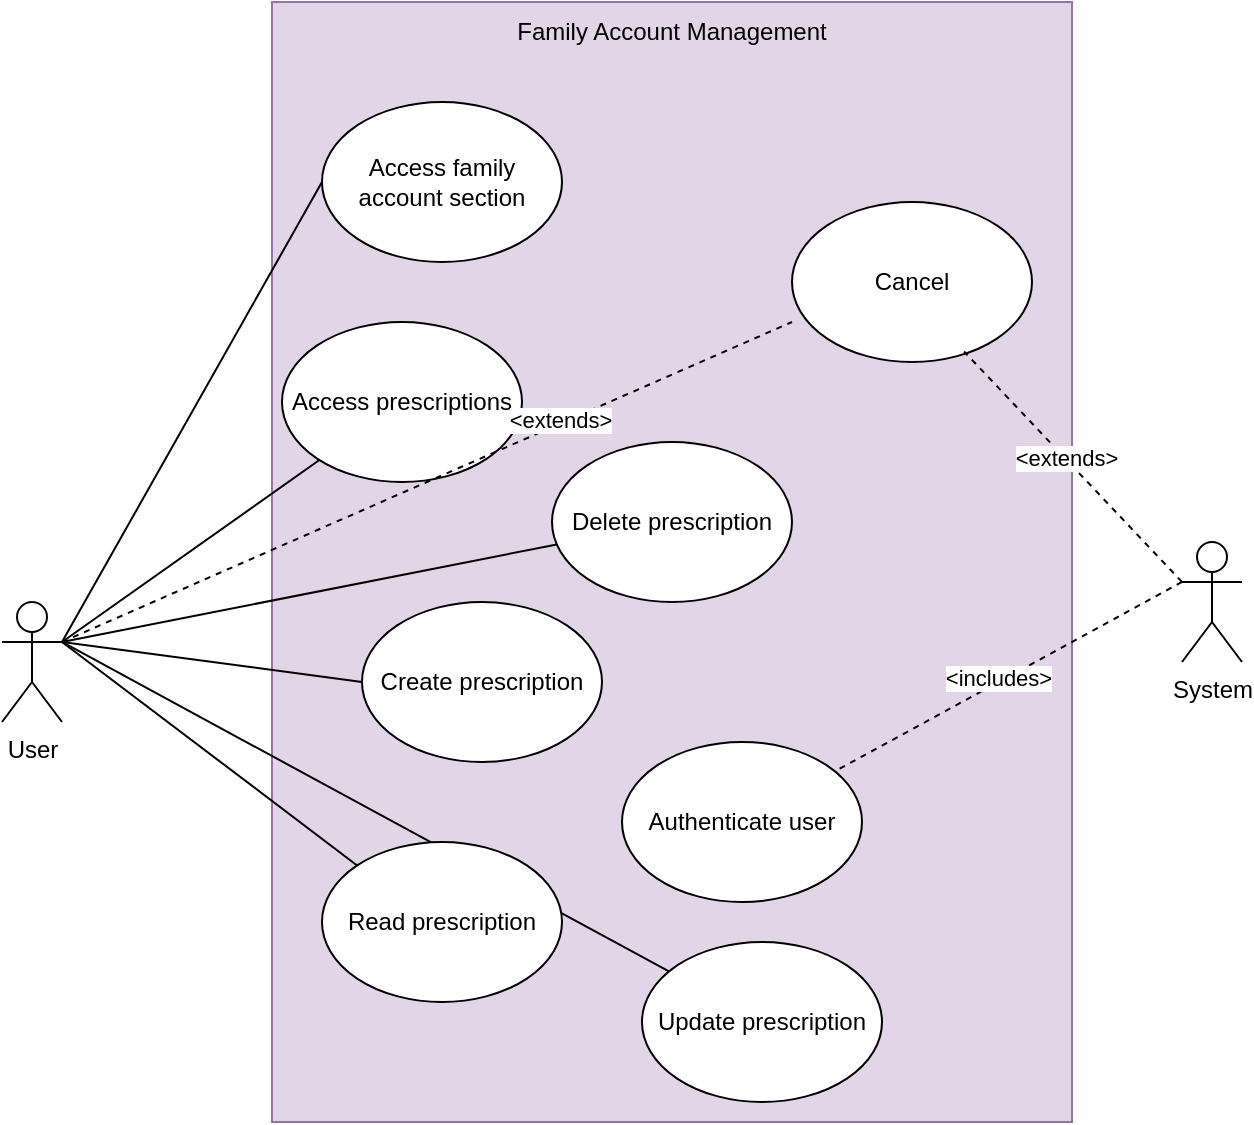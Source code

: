 <mxfile version="24.2.2" type="github">
  <diagram name="Page-1" id="y7QavkMMrFh_6tTms8Qj">
    <mxGraphModel dx="1172" dy="1758" grid="1" gridSize="10" guides="1" tooltips="1" connect="1" arrows="1" fold="1" page="1" pageScale="1" pageWidth="850" pageHeight="1100" math="0" shadow="0">
      <root>
        <mxCell id="0" />
        <mxCell id="1" parent="0" />
        <mxCell id="nrdVm7rt5-RlODySikbZ-26" value="" style="rounded=0;whiteSpace=wrap;html=1;fillColor=#e1d5e7;strokeColor=#9673a6;" vertex="1" parent="1">
          <mxGeometry x="225" y="-40" width="400" height="560" as="geometry" />
        </mxCell>
        <mxCell id="nrdVm7rt5-RlODySikbZ-14" style="rounded=0;orthogonalLoop=1;jettySize=auto;html=1;exitX=1;exitY=0.333;exitDx=0;exitDy=0;exitPerimeter=0;entryX=0;entryY=0.5;entryDx=0;entryDy=0;endArrow=none;endFill=0;" edge="1" parent="1" source="nrdVm7rt5-RlODySikbZ-1" target="nrdVm7rt5-RlODySikbZ-5">
          <mxGeometry relative="1" as="geometry" />
        </mxCell>
        <mxCell id="nrdVm7rt5-RlODySikbZ-15" style="edgeStyle=none;rounded=0;orthogonalLoop=1;jettySize=auto;html=1;exitX=1;exitY=0.333;exitDx=0;exitDy=0;exitPerimeter=0;endArrow=none;endFill=0;" edge="1" parent="1" source="nrdVm7rt5-RlODySikbZ-1" target="nrdVm7rt5-RlODySikbZ-6">
          <mxGeometry relative="1" as="geometry" />
        </mxCell>
        <mxCell id="nrdVm7rt5-RlODySikbZ-16" style="edgeStyle=none;rounded=0;orthogonalLoop=1;jettySize=auto;html=1;exitX=1;exitY=0.333;exitDx=0;exitDy=0;exitPerimeter=0;entryX=0;entryY=0.5;entryDx=0;entryDy=0;endArrow=none;endFill=0;" edge="1" parent="1" source="nrdVm7rt5-RlODySikbZ-1" target="nrdVm7rt5-RlODySikbZ-7">
          <mxGeometry relative="1" as="geometry" />
        </mxCell>
        <mxCell id="nrdVm7rt5-RlODySikbZ-17" style="edgeStyle=none;rounded=0;orthogonalLoop=1;jettySize=auto;html=1;exitX=1;exitY=0.333;exitDx=0;exitDy=0;exitPerimeter=0;entryX=0;entryY=0;entryDx=0;entryDy=0;endArrow=none;endFill=0;" edge="1" parent="1" source="nrdVm7rt5-RlODySikbZ-1" target="nrdVm7rt5-RlODySikbZ-8">
          <mxGeometry relative="1" as="geometry" />
        </mxCell>
        <mxCell id="nrdVm7rt5-RlODySikbZ-18" style="edgeStyle=none;rounded=0;orthogonalLoop=1;jettySize=auto;html=1;exitX=1;exitY=0.333;exitDx=0;exitDy=0;exitPerimeter=0;endArrow=none;endFill=0;" edge="1" parent="1" source="nrdVm7rt5-RlODySikbZ-1" target="nrdVm7rt5-RlODySikbZ-12">
          <mxGeometry relative="1" as="geometry" />
        </mxCell>
        <mxCell id="nrdVm7rt5-RlODySikbZ-19" style="edgeStyle=none;rounded=0;orthogonalLoop=1;jettySize=auto;html=1;exitX=1;exitY=0.333;exitDx=0;exitDy=0;exitPerimeter=0;endArrow=none;endFill=0;" edge="1" parent="1" source="nrdVm7rt5-RlODySikbZ-1" target="nrdVm7rt5-RlODySikbZ-13">
          <mxGeometry relative="1" as="geometry" />
        </mxCell>
        <mxCell id="nrdVm7rt5-RlODySikbZ-1" value="User" style="shape=umlActor;verticalLabelPosition=bottom;verticalAlign=top;html=1;outlineConnect=0;" vertex="1" parent="1">
          <mxGeometry x="90" y="260" width="30" height="60" as="geometry" />
        </mxCell>
        <mxCell id="nrdVm7rt5-RlODySikbZ-22" style="edgeStyle=none;rounded=0;orthogonalLoop=1;jettySize=auto;html=1;exitX=0;exitY=0.333;exitDx=0;exitDy=0;exitPerimeter=0;endArrow=none;endFill=0;dashed=1;" edge="1" parent="1" source="nrdVm7rt5-RlODySikbZ-2" target="nrdVm7rt5-RlODySikbZ-10">
          <mxGeometry relative="1" as="geometry" />
        </mxCell>
        <mxCell id="nrdVm7rt5-RlODySikbZ-23" value="&amp;lt;includes&amp;gt;" style="edgeLabel;html=1;align=center;verticalAlign=middle;resizable=0;points=[];" vertex="1" connectable="0" parent="nrdVm7rt5-RlODySikbZ-22">
          <mxGeometry x="0.051" y="-2" relative="1" as="geometry">
            <mxPoint as="offset" />
          </mxGeometry>
        </mxCell>
        <mxCell id="nrdVm7rt5-RlODySikbZ-2" value="System" style="shape=umlActor;verticalLabelPosition=bottom;verticalAlign=top;html=1;outlineConnect=0;" vertex="1" parent="1">
          <mxGeometry x="680" y="230" width="30" height="60" as="geometry" />
        </mxCell>
        <mxCell id="nrdVm7rt5-RlODySikbZ-5" value="Access family account section" style="ellipse;whiteSpace=wrap;html=1;" vertex="1" parent="1">
          <mxGeometry x="250" y="10" width="120" height="80" as="geometry" />
        </mxCell>
        <mxCell id="nrdVm7rt5-RlODySikbZ-6" value="Access prescriptions" style="ellipse;whiteSpace=wrap;html=1;" vertex="1" parent="1">
          <mxGeometry x="230" y="120" width="120" height="80" as="geometry" />
        </mxCell>
        <mxCell id="nrdVm7rt5-RlODySikbZ-7" value="Create prescription" style="ellipse;whiteSpace=wrap;html=1;" vertex="1" parent="1">
          <mxGeometry x="270" y="260" width="120" height="80" as="geometry" />
        </mxCell>
        <mxCell id="nrdVm7rt5-RlODySikbZ-8" value="Read prescription" style="ellipse;whiteSpace=wrap;html=1;" vertex="1" parent="1">
          <mxGeometry x="250" y="380" width="120" height="80" as="geometry" />
        </mxCell>
        <mxCell id="nrdVm7rt5-RlODySikbZ-10" value="Authenticate user" style="ellipse;whiteSpace=wrap;html=1;" vertex="1" parent="1">
          <mxGeometry x="400" y="330" width="120" height="80" as="geometry" />
        </mxCell>
        <mxCell id="nrdVm7rt5-RlODySikbZ-11" value="Cancel" style="ellipse;whiteSpace=wrap;html=1;" vertex="1" parent="1">
          <mxGeometry x="485" y="60" width="120" height="80" as="geometry" />
        </mxCell>
        <mxCell id="nrdVm7rt5-RlODySikbZ-12" value="Update prescription" style="ellipse;whiteSpace=wrap;html=1;" vertex="1" parent="1">
          <mxGeometry x="410" y="430" width="120" height="80" as="geometry" />
        </mxCell>
        <mxCell id="nrdVm7rt5-RlODySikbZ-13" value="Delete prescription" style="ellipse;whiteSpace=wrap;html=1;" vertex="1" parent="1">
          <mxGeometry x="365" y="180" width="120" height="80" as="geometry" />
        </mxCell>
        <mxCell id="nrdVm7rt5-RlODySikbZ-20" style="edgeStyle=none;rounded=0;orthogonalLoop=1;jettySize=auto;html=1;exitX=0;exitY=0.333;exitDx=0;exitDy=0;exitPerimeter=0;entryX=0.717;entryY=0.934;entryDx=0;entryDy=0;entryPerimeter=0;endArrow=none;endFill=0;dashed=1;" edge="1" parent="1" source="nrdVm7rt5-RlODySikbZ-2" target="nrdVm7rt5-RlODySikbZ-11">
          <mxGeometry relative="1" as="geometry" />
        </mxCell>
        <mxCell id="nrdVm7rt5-RlODySikbZ-24" value="&amp;lt;extends&amp;gt;" style="edgeLabel;html=1;align=center;verticalAlign=middle;resizable=0;points=[];" vertex="1" connectable="0" parent="nrdVm7rt5-RlODySikbZ-20">
          <mxGeometry x="0.074" y="-1" relative="1" as="geometry">
            <mxPoint x="-1" as="offset" />
          </mxGeometry>
        </mxCell>
        <mxCell id="nrdVm7rt5-RlODySikbZ-21" style="edgeStyle=none;rounded=0;orthogonalLoop=1;jettySize=auto;html=1;exitX=1;exitY=0.333;exitDx=0;exitDy=0;exitPerimeter=0;entryX=0;entryY=0.75;entryDx=0;entryDy=0;entryPerimeter=0;endArrow=none;endFill=0;dashed=1;" edge="1" parent="1" source="nrdVm7rt5-RlODySikbZ-1" target="nrdVm7rt5-RlODySikbZ-11">
          <mxGeometry relative="1" as="geometry" />
        </mxCell>
        <mxCell id="nrdVm7rt5-RlODySikbZ-25" value="&amp;lt;extends&amp;gt;" style="edgeLabel;html=1;align=center;verticalAlign=middle;resizable=0;points=[];" vertex="1" connectable="0" parent="nrdVm7rt5-RlODySikbZ-21">
          <mxGeometry x="0.37" y="2" relative="1" as="geometry">
            <mxPoint as="offset" />
          </mxGeometry>
        </mxCell>
        <mxCell id="nrdVm7rt5-RlODySikbZ-28" value="Family Account Management" style="text;html=1;align=center;verticalAlign=middle;whiteSpace=wrap;rounded=0;" vertex="1" parent="1">
          <mxGeometry x="340" y="-40" width="170" height="30" as="geometry" />
        </mxCell>
      </root>
    </mxGraphModel>
  </diagram>
</mxfile>
